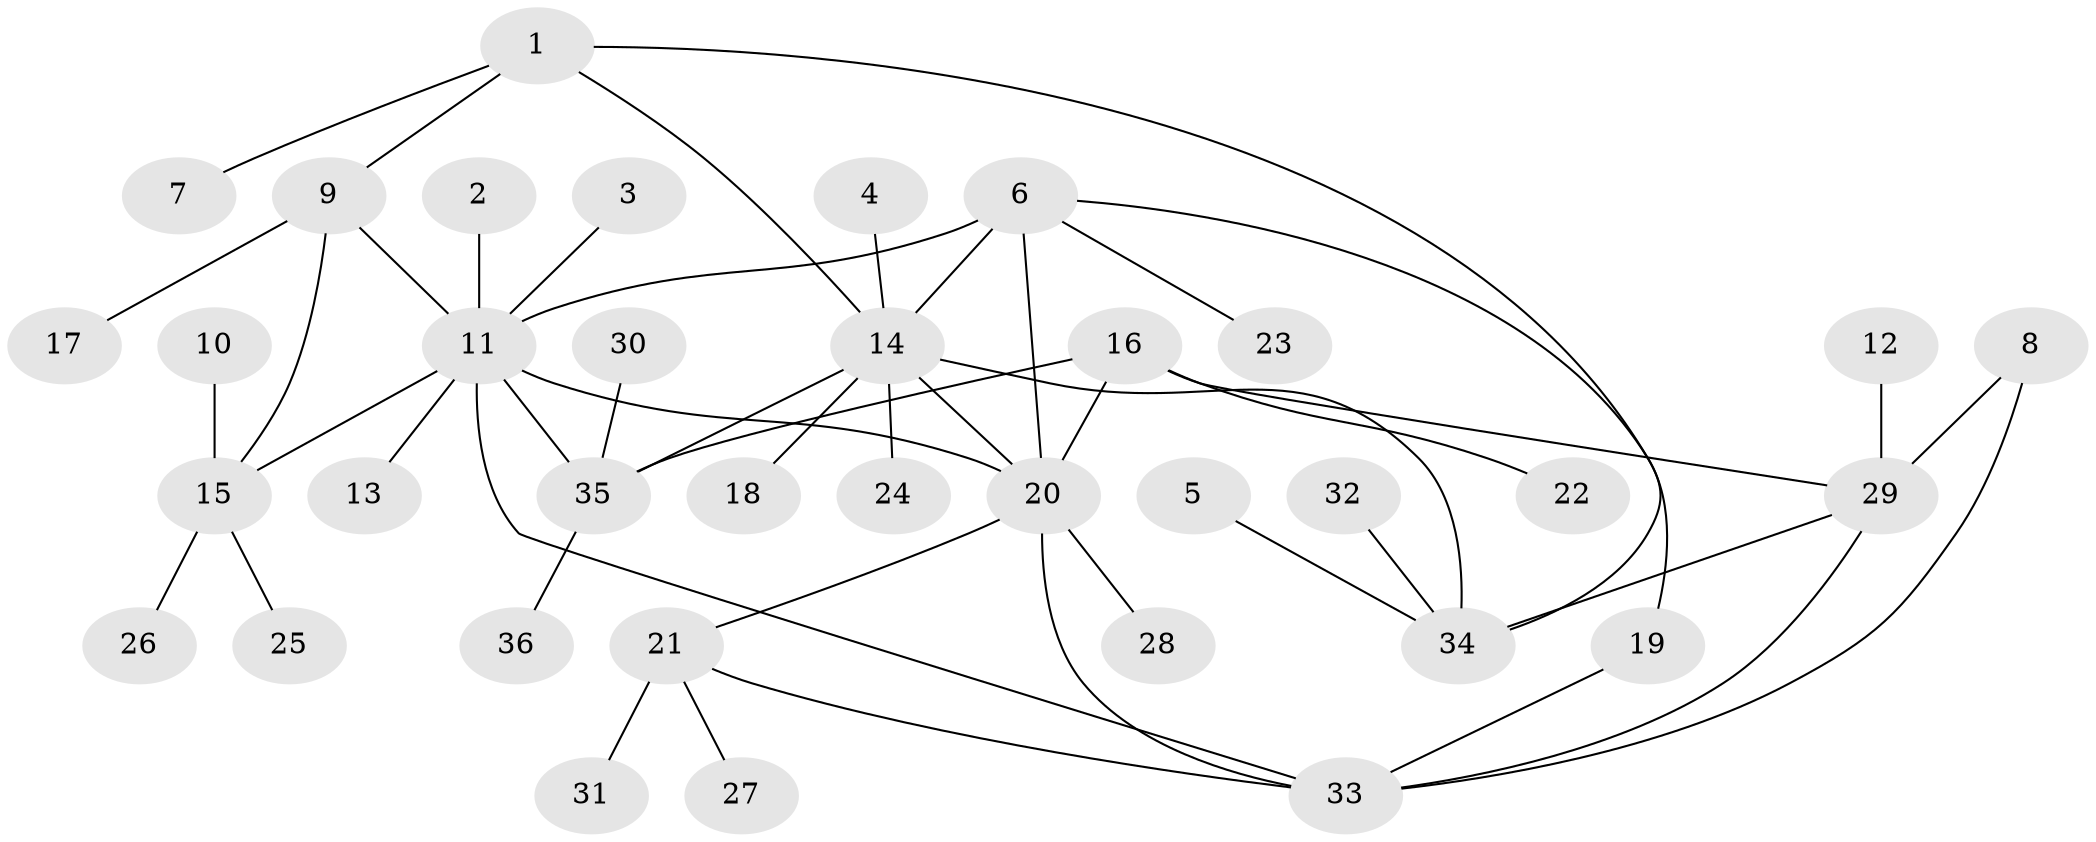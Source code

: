 // original degree distribution, {6: 0.05555555555555555, 7: 0.06944444444444445, 3: 0.08333333333333333, 4: 0.041666666666666664, 8: 0.013888888888888888, 5: 0.027777777777777776, 1: 0.5416666666666666, 2: 0.16666666666666666}
// Generated by graph-tools (version 1.1) at 2025/50/03/09/25 03:50:40]
// undirected, 36 vertices, 48 edges
graph export_dot {
graph [start="1"]
  node [color=gray90,style=filled];
  1;
  2;
  3;
  4;
  5;
  6;
  7;
  8;
  9;
  10;
  11;
  12;
  13;
  14;
  15;
  16;
  17;
  18;
  19;
  20;
  21;
  22;
  23;
  24;
  25;
  26;
  27;
  28;
  29;
  30;
  31;
  32;
  33;
  34;
  35;
  36;
  1 -- 7 [weight=1.0];
  1 -- 9 [weight=1.0];
  1 -- 14 [weight=1.0];
  1 -- 34 [weight=1.0];
  2 -- 11 [weight=1.0];
  3 -- 11 [weight=1.0];
  4 -- 14 [weight=1.0];
  5 -- 34 [weight=1.0];
  6 -- 11 [weight=1.0];
  6 -- 14 [weight=1.0];
  6 -- 19 [weight=1.0];
  6 -- 20 [weight=1.0];
  6 -- 23 [weight=1.0];
  8 -- 29 [weight=1.0];
  8 -- 33 [weight=1.0];
  9 -- 11 [weight=1.0];
  9 -- 15 [weight=1.0];
  9 -- 17 [weight=1.0];
  10 -- 15 [weight=1.0];
  11 -- 13 [weight=1.0];
  11 -- 15 [weight=1.0];
  11 -- 20 [weight=1.0];
  11 -- 33 [weight=1.0];
  11 -- 35 [weight=1.0];
  12 -- 29 [weight=1.0];
  14 -- 18 [weight=1.0];
  14 -- 20 [weight=1.0];
  14 -- 24 [weight=1.0];
  14 -- 34 [weight=1.0];
  14 -- 35 [weight=1.0];
  15 -- 25 [weight=1.0];
  15 -- 26 [weight=1.0];
  16 -- 20 [weight=1.0];
  16 -- 22 [weight=1.0];
  16 -- 29 [weight=1.0];
  16 -- 35 [weight=2.0];
  19 -- 33 [weight=1.0];
  20 -- 21 [weight=1.0];
  20 -- 28 [weight=1.0];
  20 -- 33 [weight=1.0];
  21 -- 27 [weight=1.0];
  21 -- 31 [weight=1.0];
  21 -- 33 [weight=1.0];
  29 -- 33 [weight=1.0];
  29 -- 34 [weight=1.0];
  30 -- 35 [weight=1.0];
  32 -- 34 [weight=1.0];
  35 -- 36 [weight=1.0];
}
